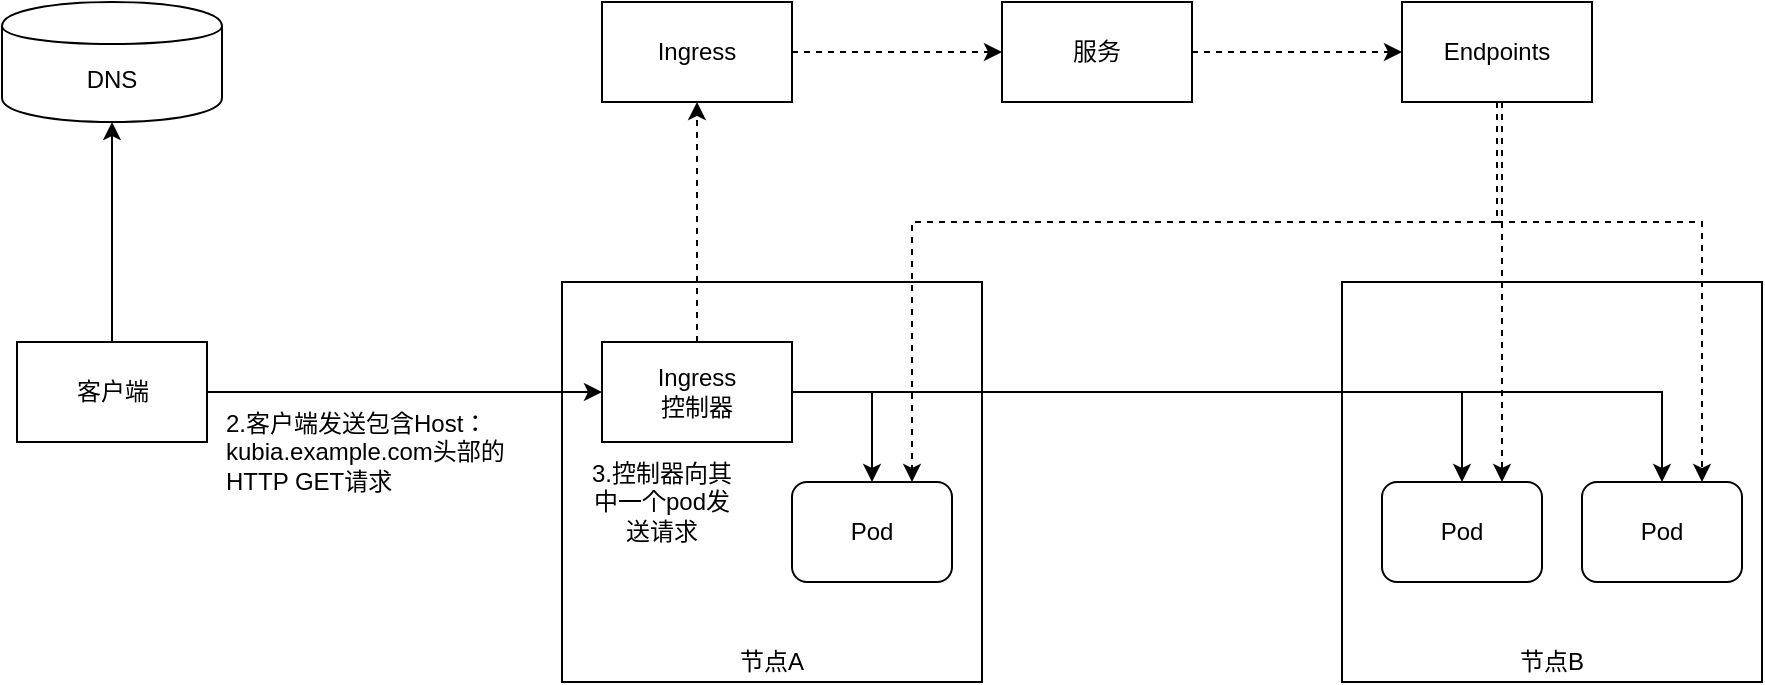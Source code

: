 <mxfile version="12.6.5" type="device"><diagram id="4GyHWlB-Sk_WzHDiL0zG" name="Page-1"><mxGraphModel dx="269" dy="599" grid="1" gridSize="10" guides="1" tooltips="1" connect="1" arrows="1" fold="1" page="1" pageScale="1" pageWidth="2339" pageHeight="3300" math="0" shadow="0"><root><mxCell id="0"/><mxCell id="1" parent="0"/><mxCell id="_QqVGscvm8eY9ejwgH5R-8" value="" style="rounded=0;whiteSpace=wrap;html=1;" vertex="1" parent="1"><mxGeometry x="500" y="280" width="210" height="200" as="geometry"/></mxCell><mxCell id="_QqVGscvm8eY9ejwgH5R-1" value="DNS" style="shape=cylinder;whiteSpace=wrap;html=1;boundedLbl=1;backgroundOutline=1;" vertex="1" parent="1"><mxGeometry x="220" y="140" width="110" height="60" as="geometry"/></mxCell><mxCell id="_QqVGscvm8eY9ejwgH5R-3" style="edgeStyle=orthogonalEdgeStyle;rounded=0;orthogonalLoop=1;jettySize=auto;html=1;entryX=0.5;entryY=1;entryDx=0;entryDy=0;" edge="1" parent="1" source="_QqVGscvm8eY9ejwgH5R-2" target="_QqVGscvm8eY9ejwgH5R-1"><mxGeometry relative="1" as="geometry"/></mxCell><mxCell id="_QqVGscvm8eY9ejwgH5R-19" style="edgeStyle=orthogonalEdgeStyle;rounded=0;orthogonalLoop=1;jettySize=auto;html=1;entryX=0;entryY=0.5;entryDx=0;entryDy=0;" edge="1" parent="1" source="_QqVGscvm8eY9ejwgH5R-2" target="_QqVGscvm8eY9ejwgH5R-4"><mxGeometry relative="1" as="geometry"/></mxCell><mxCell id="_QqVGscvm8eY9ejwgH5R-2" value="客户端" style="rounded=0;whiteSpace=wrap;html=1;" vertex="1" parent="1"><mxGeometry x="227.5" y="310" width="95" height="50" as="geometry"/></mxCell><mxCell id="_QqVGscvm8eY9ejwgH5R-16" style="edgeStyle=orthogonalEdgeStyle;rounded=0;orthogonalLoop=1;jettySize=auto;html=1;entryX=0.5;entryY=0;entryDx=0;entryDy=0;" edge="1" parent="1" source="_QqVGscvm8eY9ejwgH5R-4" target="_QqVGscvm8eY9ejwgH5R-10"><mxGeometry relative="1" as="geometry"><Array as="points"><mxPoint x="655" y="335"/></Array></mxGeometry></mxCell><mxCell id="_QqVGscvm8eY9ejwgH5R-20" style="edgeStyle=orthogonalEdgeStyle;rounded=0;orthogonalLoop=1;jettySize=auto;html=1;entryX=0.5;entryY=1;entryDx=0;entryDy=0;dashed=1;" edge="1" parent="1" source="_QqVGscvm8eY9ejwgH5R-4" target="_QqVGscvm8eY9ejwgH5R-5"><mxGeometry relative="1" as="geometry"/></mxCell><mxCell id="_QqVGscvm8eY9ejwgH5R-4" value="Ingress&lt;br&gt;控制器" style="rounded=0;whiteSpace=wrap;html=1;" vertex="1" parent="1"><mxGeometry x="520" y="310" width="95" height="50" as="geometry"/></mxCell><mxCell id="_QqVGscvm8eY9ejwgH5R-21" style="edgeStyle=orthogonalEdgeStyle;rounded=0;orthogonalLoop=1;jettySize=auto;html=1;dashed=1;" edge="1" parent="1" source="_QqVGscvm8eY9ejwgH5R-5" target="_QqVGscvm8eY9ejwgH5R-6"><mxGeometry relative="1" as="geometry"/></mxCell><mxCell id="_QqVGscvm8eY9ejwgH5R-5" value="Ingress" style="rounded=0;whiteSpace=wrap;html=1;" vertex="1" parent="1"><mxGeometry x="520" y="140" width="95" height="50" as="geometry"/></mxCell><mxCell id="_QqVGscvm8eY9ejwgH5R-22" style="edgeStyle=orthogonalEdgeStyle;rounded=0;orthogonalLoop=1;jettySize=auto;html=1;entryX=0;entryY=0.5;entryDx=0;entryDy=0;dashed=1;" edge="1" parent="1" source="_QqVGscvm8eY9ejwgH5R-6" target="_QqVGscvm8eY9ejwgH5R-7"><mxGeometry relative="1" as="geometry"/></mxCell><mxCell id="_QqVGscvm8eY9ejwgH5R-6" value="服务" style="rounded=0;whiteSpace=wrap;html=1;" vertex="1" parent="1"><mxGeometry x="720" y="140" width="95" height="50" as="geometry"/></mxCell><mxCell id="_QqVGscvm8eY9ejwgH5R-29" style="edgeStyle=orthogonalEdgeStyle;rounded=0;orthogonalLoop=1;jettySize=auto;html=1;entryX=0.75;entryY=0;entryDx=0;entryDy=0;dashed=1;" edge="1" parent="1" source="_QqVGscvm8eY9ejwgH5R-7" target="_QqVGscvm8eY9ejwgH5R-10"><mxGeometry relative="1" as="geometry"><Array as="points"><mxPoint x="968" y="250"/><mxPoint x="675" y="250"/></Array></mxGeometry></mxCell><mxCell id="_QqVGscvm8eY9ejwgH5R-7" value="Endpoints" style="rounded=0;whiteSpace=wrap;html=1;" vertex="1" parent="1"><mxGeometry x="920" y="140" width="95" height="50" as="geometry"/></mxCell><mxCell id="_QqVGscvm8eY9ejwgH5R-9" value="" style="rounded=0;whiteSpace=wrap;html=1;" vertex="1" parent="1"><mxGeometry x="890" y="280" width="210" height="200" as="geometry"/></mxCell><mxCell id="_QqVGscvm8eY9ejwgH5R-10" value="Pod" style="rounded=1;whiteSpace=wrap;html=1;" vertex="1" parent="1"><mxGeometry x="615" y="380" width="80" height="50" as="geometry"/></mxCell><mxCell id="_QqVGscvm8eY9ejwgH5R-11" value="Pod" style="rounded=1;whiteSpace=wrap;html=1;" vertex="1" parent="1"><mxGeometry x="910" y="380" width="80" height="50" as="geometry"/></mxCell><mxCell id="_QqVGscvm8eY9ejwgH5R-12" value="Pod" style="rounded=1;whiteSpace=wrap;html=1;" vertex="1" parent="1"><mxGeometry x="1010" y="380" width="80" height="50" as="geometry"/></mxCell><mxCell id="_QqVGscvm8eY9ejwgH5R-13" style="edgeStyle=orthogonalEdgeStyle;rounded=0;orthogonalLoop=1;jettySize=auto;html=1;entryX=0.5;entryY=0;entryDx=0;entryDy=0;" edge="1" parent="1" source="_QqVGscvm8eY9ejwgH5R-4" target="_QqVGscvm8eY9ejwgH5R-11"><mxGeometry relative="1" as="geometry"><Array as="points"><mxPoint x="950" y="335"/></Array></mxGeometry></mxCell><mxCell id="_QqVGscvm8eY9ejwgH5R-15" style="edgeStyle=orthogonalEdgeStyle;rounded=0;orthogonalLoop=1;jettySize=auto;html=1;" edge="1" parent="1" source="_QqVGscvm8eY9ejwgH5R-4" target="_QqVGscvm8eY9ejwgH5R-12"><mxGeometry relative="1" as="geometry"/></mxCell><mxCell id="_QqVGscvm8eY9ejwgH5R-17" value="节点A" style="text;html=1;strokeColor=none;fillColor=none;align=center;verticalAlign=middle;whiteSpace=wrap;rounded=0;" vertex="1" parent="1"><mxGeometry x="585" y="460" width="40" height="20" as="geometry"/></mxCell><mxCell id="_QqVGscvm8eY9ejwgH5R-18" value="节点B" style="text;html=1;strokeColor=none;fillColor=none;align=center;verticalAlign=middle;whiteSpace=wrap;rounded=0;" vertex="1" parent="1"><mxGeometry x="975" y="460" width="40" height="20" as="geometry"/></mxCell><mxCell id="_QqVGscvm8eY9ejwgH5R-27" style="edgeStyle=orthogonalEdgeStyle;rounded=0;orthogonalLoop=1;jettySize=auto;html=1;entryX=0.75;entryY=0;entryDx=0;entryDy=0;dashed=1;" edge="1" parent="1" source="_QqVGscvm8eY9ejwgH5R-7" target="_QqVGscvm8eY9ejwgH5R-12"><mxGeometry relative="1" as="geometry"><Array as="points"><mxPoint x="968" y="250"/><mxPoint x="1070" y="250"/></Array></mxGeometry></mxCell><mxCell id="_QqVGscvm8eY9ejwgH5R-28" style="edgeStyle=orthogonalEdgeStyle;rounded=0;orthogonalLoop=1;jettySize=auto;html=1;entryX=0.75;entryY=0;entryDx=0;entryDy=0;dashed=1;" edge="1" parent="1" source="_QqVGscvm8eY9ejwgH5R-7" target="_QqVGscvm8eY9ejwgH5R-11"><mxGeometry relative="1" as="geometry"><Array as="points"><mxPoint x="970" y="230"/><mxPoint x="970" y="230"/></Array></mxGeometry></mxCell><mxCell id="_QqVGscvm8eY9ejwgH5R-30" value="2.客户端发送包含Host：kubia.example.com头部的HTTP GET请求" style="text;html=1;strokeColor=none;fillColor=none;align=left;verticalAlign=middle;whiteSpace=wrap;rounded=0;" vertex="1" parent="1"><mxGeometry x="330" y="320" width="170" height="90" as="geometry"/></mxCell><mxCell id="_QqVGscvm8eY9ejwgH5R-31" value="3.控制器向其中一个pod发送请求" style="text;html=1;strokeColor=none;fillColor=none;align=center;verticalAlign=middle;whiteSpace=wrap;rounded=0;" vertex="1" parent="1"><mxGeometry x="510" y="370" width="80" height="40" as="geometry"/></mxCell></root></mxGraphModel></diagram></mxfile>
